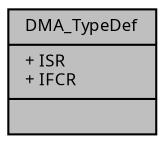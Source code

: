 digraph "DMA_TypeDef"
{
  edge [fontname="Sans",fontsize="8",labelfontname="Sans",labelfontsize="8"];
  node [fontname="Sans",fontsize="8",shape=record];
  Node1 [label="{DMA_TypeDef\n|+ ISR\l+ IFCR\l|}",height=0.2,width=0.4,color="black", fillcolor="grey75", style="filled", fontcolor="black"];
}
